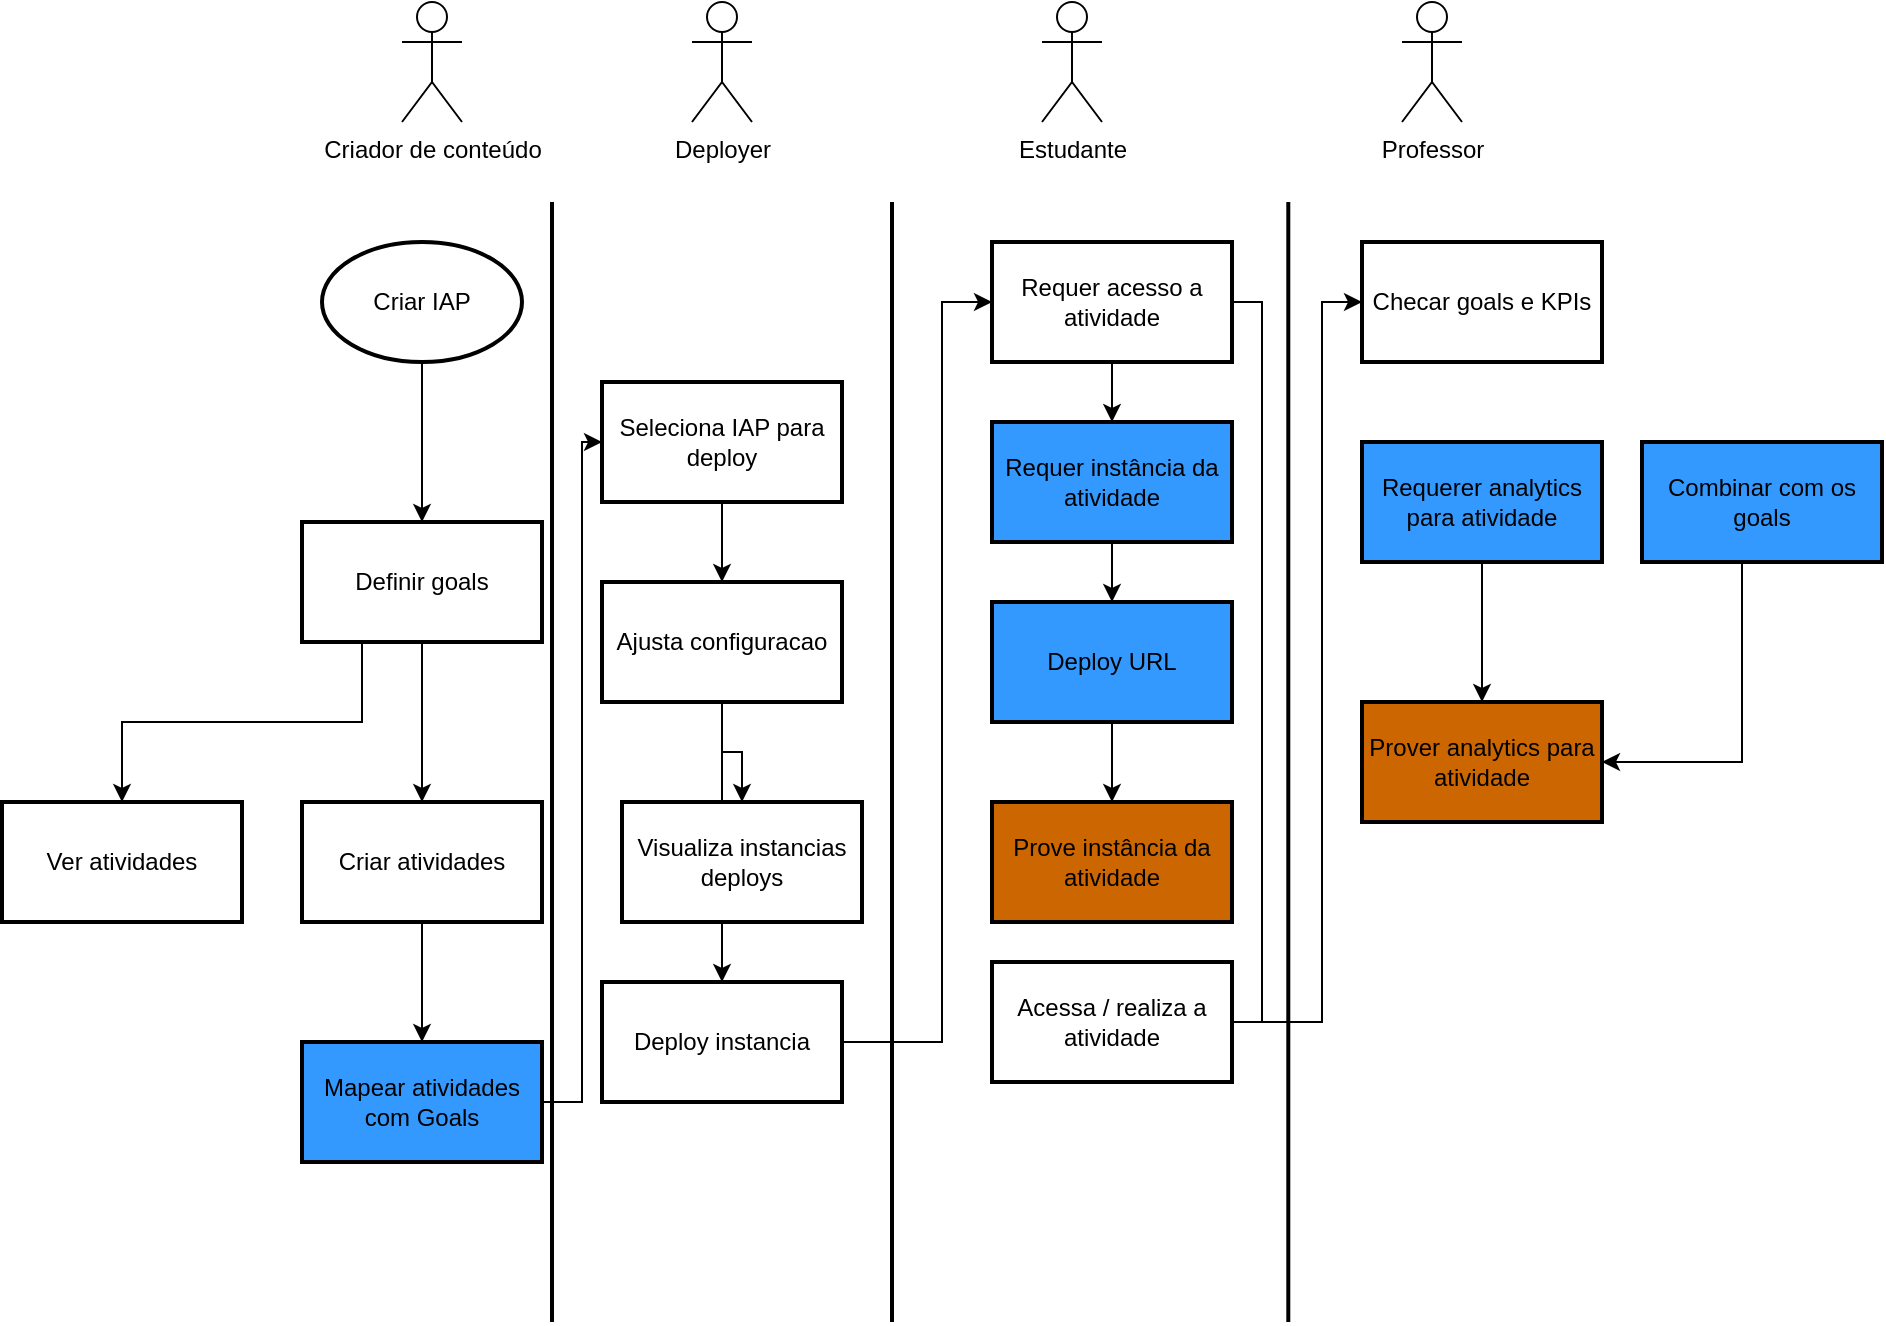 <mxfile version="25.0.1">
  <diagram name="Página-1" id="Pxpk_wkiZfeJBbSWXRY9">
    <mxGraphModel dx="2117" dy="1726" grid="1" gridSize="10" guides="1" tooltips="1" connect="1" arrows="1" fold="1" page="1" pageScale="1" pageWidth="827" pageHeight="1169" math="0" shadow="0">
      <root>
        <mxCell id="0" />
        <mxCell id="1" parent="0" />
        <mxCell id="Mva4p1PL5msaAhHYktmW-2" value="" style="line;strokeWidth=2;direction=south;html=1;" parent="1" vertex="1">
          <mxGeometry x="-530" y="40" width="10" height="560" as="geometry" />
        </mxCell>
        <mxCell id="Mva4p1PL5msaAhHYktmW-3" value="" style="line;strokeWidth=2;direction=south;html=1;" parent="1" vertex="1">
          <mxGeometry x="-360" y="40" width="10" height="560" as="geometry" />
        </mxCell>
        <mxCell id="Mva4p1PL5msaAhHYktmW-4" value="" style="line;strokeWidth=2;direction=south;html=1;" parent="1" vertex="1">
          <mxGeometry x="-170" y="40" width="26.3" height="560" as="geometry" />
        </mxCell>
        <mxCell id="Mva4p1PL5msaAhHYktmW-8" value="Criador de conteúdo" style="shape=umlActor;verticalLabelPosition=bottom;verticalAlign=top;html=1;outlineConnect=0;" parent="1" vertex="1">
          <mxGeometry x="-600" y="-60" width="30" height="60" as="geometry" />
        </mxCell>
        <mxCell id="Mva4p1PL5msaAhHYktmW-11" value="Deployer" style="shape=umlActor;verticalLabelPosition=bottom;verticalAlign=top;html=1;outlineConnect=0;" parent="1" vertex="1">
          <mxGeometry x="-455" y="-60" width="30" height="60" as="geometry" />
        </mxCell>
        <mxCell id="Mva4p1PL5msaAhHYktmW-12" value="Estudante" style="shape=umlActor;verticalLabelPosition=bottom;verticalAlign=top;html=1;outlineConnect=0;" parent="1" vertex="1">
          <mxGeometry x="-280" y="-60" width="30" height="60" as="geometry" />
        </mxCell>
        <mxCell id="Mva4p1PL5msaAhHYktmW-13" value="Professor" style="shape=umlActor;verticalLabelPosition=bottom;verticalAlign=top;html=1;outlineConnect=0;" parent="1" vertex="1">
          <mxGeometry x="-100" y="-60" width="30" height="60" as="geometry" />
        </mxCell>
        <mxCell id="Mva4p1PL5msaAhHYktmW-18" value="" style="edgeStyle=orthogonalEdgeStyle;rounded=0;orthogonalLoop=1;jettySize=auto;html=1;" parent="1" source="Mva4p1PL5msaAhHYktmW-16" target="Mva4p1PL5msaAhHYktmW-17" edge="1">
          <mxGeometry relative="1" as="geometry" />
        </mxCell>
        <mxCell id="Mva4p1PL5msaAhHYktmW-16" value="Criar IAP" style="strokeWidth=2;html=1;shape=mxgraph.flowchart.start_1;whiteSpace=wrap;" parent="1" vertex="1">
          <mxGeometry x="-640" y="60" width="100" height="60" as="geometry" />
        </mxCell>
        <mxCell id="Mva4p1PL5msaAhHYktmW-20" value="" style="edgeStyle=orthogonalEdgeStyle;rounded=0;orthogonalLoop=1;jettySize=auto;html=1;" parent="1" source="Mva4p1PL5msaAhHYktmW-17" target="Mva4p1PL5msaAhHYktmW-19" edge="1">
          <mxGeometry relative="1" as="geometry" />
        </mxCell>
        <mxCell id="Mva4p1PL5msaAhHYktmW-21" style="edgeStyle=orthogonalEdgeStyle;rounded=0;orthogonalLoop=1;jettySize=auto;html=1;exitX=0.25;exitY=1;exitDx=0;exitDy=0;entryX=0.5;entryY=0;entryDx=0;entryDy=0;" parent="1" source="Mva4p1PL5msaAhHYktmW-17" target="Mva4p1PL5msaAhHYktmW-22" edge="1">
          <mxGeometry relative="1" as="geometry">
            <mxPoint x="-740" y="310" as="targetPoint" />
          </mxGeometry>
        </mxCell>
        <mxCell id="Mva4p1PL5msaAhHYktmW-17" value="Definir goals" style="whiteSpace=wrap;html=1;strokeWidth=2;" parent="1" vertex="1">
          <mxGeometry x="-650" y="200" width="120" height="60" as="geometry" />
        </mxCell>
        <mxCell id="Mva4p1PL5msaAhHYktmW-24" value="" style="edgeStyle=orthogonalEdgeStyle;rounded=0;orthogonalLoop=1;jettySize=auto;html=1;" parent="1" source="Mva4p1PL5msaAhHYktmW-19" target="Mva4p1PL5msaAhHYktmW-23" edge="1">
          <mxGeometry relative="1" as="geometry" />
        </mxCell>
        <mxCell id="Mva4p1PL5msaAhHYktmW-19" value="Criar atividades" style="whiteSpace=wrap;html=1;strokeWidth=2;" parent="1" vertex="1">
          <mxGeometry x="-650" y="340" width="120" height="60" as="geometry" />
        </mxCell>
        <mxCell id="Mva4p1PL5msaAhHYktmW-22" value="Ver atividades" style="whiteSpace=wrap;html=1;strokeWidth=2;" parent="1" vertex="1">
          <mxGeometry x="-800" y="340" width="120" height="60" as="geometry" />
        </mxCell>
        <mxCell id="Mva4p1PL5msaAhHYktmW-35" style="edgeStyle=orthogonalEdgeStyle;rounded=0;orthogonalLoop=1;jettySize=auto;html=1;" parent="1" source="Mva4p1PL5msaAhHYktmW-23" target="Mva4p1PL5msaAhHYktmW-30" edge="1">
          <mxGeometry relative="1" as="geometry">
            <Array as="points">
              <mxPoint x="-510" y="490" />
              <mxPoint x="-510" y="160" />
            </Array>
          </mxGeometry>
        </mxCell>
        <mxCell id="Mva4p1PL5msaAhHYktmW-23" value="Mapear atividades com Goals" style="whiteSpace=wrap;html=1;strokeWidth=2;fillColor=#3399FF;" parent="1" vertex="1">
          <mxGeometry x="-650" y="460" width="120" height="60" as="geometry" />
        </mxCell>
        <mxCell id="Mva4p1PL5msaAhHYktmW-32" value="" style="edgeStyle=orthogonalEdgeStyle;rounded=0;orthogonalLoop=1;jettySize=auto;html=1;" parent="1" source="Mva4p1PL5msaAhHYktmW-30" target="Mva4p1PL5msaAhHYktmW-31" edge="1">
          <mxGeometry relative="1" as="geometry" />
        </mxCell>
        <mxCell id="Mva4p1PL5msaAhHYktmW-30" value="Seleciona IAP para deploy" style="whiteSpace=wrap;html=1;strokeWidth=2;" parent="1" vertex="1">
          <mxGeometry x="-500" y="130" width="120" height="60" as="geometry" />
        </mxCell>
        <mxCell id="Mva4p1PL5msaAhHYktmW-34" value="" style="edgeStyle=orthogonalEdgeStyle;rounded=0;orthogonalLoop=1;jettySize=auto;html=1;" parent="1" source="Mva4p1PL5msaAhHYktmW-31" target="Mva4p1PL5msaAhHYktmW-33" edge="1">
          <mxGeometry relative="1" as="geometry" />
        </mxCell>
        <mxCell id="Mva4p1PL5msaAhHYktmW-36" style="edgeStyle=orthogonalEdgeStyle;rounded=0;orthogonalLoop=1;jettySize=auto;html=1;entryX=0.5;entryY=0;entryDx=0;entryDy=0;" parent="1" source="Mva4p1PL5msaAhHYktmW-31" target="Mva4p1PL5msaAhHYktmW-37" edge="1">
          <mxGeometry relative="1" as="geometry">
            <mxPoint x="-400" y="370" as="targetPoint" />
          </mxGeometry>
        </mxCell>
        <mxCell id="Mva4p1PL5msaAhHYktmW-31" value="Ajusta configuracao" style="whiteSpace=wrap;html=1;strokeWidth=2;" parent="1" vertex="1">
          <mxGeometry x="-500" y="230" width="120" height="60" as="geometry" />
        </mxCell>
        <mxCell id="Mva4p1PL5msaAhHYktmW-42" value="" style="edgeStyle=orthogonalEdgeStyle;rounded=0;orthogonalLoop=1;jettySize=auto;html=1;" parent="1" source="Mva4p1PL5msaAhHYktmW-33" target="Mva4p1PL5msaAhHYktmW-41" edge="1">
          <mxGeometry relative="1" as="geometry">
            <Array as="points">
              <mxPoint x="-330" y="460" />
              <mxPoint x="-330" y="90" />
            </Array>
          </mxGeometry>
        </mxCell>
        <mxCell id="Mva4p1PL5msaAhHYktmW-33" value="Deploy instancia" style="whiteSpace=wrap;html=1;strokeWidth=2;" parent="1" vertex="1">
          <mxGeometry x="-500" y="430" width="120" height="60" as="geometry" />
        </mxCell>
        <mxCell id="Mva4p1PL5msaAhHYktmW-37" value="Visualiza instancias deploys" style="whiteSpace=wrap;html=1;strokeWidth=2;" parent="1" vertex="1">
          <mxGeometry x="-490" y="340" width="120" height="60" as="geometry" />
        </mxCell>
        <mxCell id="Mva4p1PL5msaAhHYktmW-46" value="" style="edgeStyle=orthogonalEdgeStyle;rounded=0;orthogonalLoop=1;jettySize=auto;html=1;" parent="1" source="Mva4p1PL5msaAhHYktmW-41" target="Mva4p1PL5msaAhHYktmW-45" edge="1">
          <mxGeometry relative="1" as="geometry" />
        </mxCell>
        <mxCell id="Mva4p1PL5msaAhHYktmW-51" style="edgeStyle=orthogonalEdgeStyle;rounded=0;orthogonalLoop=1;jettySize=auto;html=1;entryX=0;entryY=0.5;entryDx=0;entryDy=0;" parent="1" source="Mva4p1PL5msaAhHYktmW-41" target="Mva4p1PL5msaAhHYktmW-52" edge="1">
          <mxGeometry relative="1" as="geometry">
            <mxPoint x="-330" y="450" as="targetPoint" />
            <Array as="points">
              <mxPoint x="-170" y="90" />
              <mxPoint x="-170" y="450" />
            </Array>
          </mxGeometry>
        </mxCell>
        <mxCell id="Mva4p1PL5msaAhHYktmW-41" value="Requer acesso a atividade" style="whiteSpace=wrap;html=1;strokeWidth=2;" parent="1" vertex="1">
          <mxGeometry x="-305" y="60" width="120" height="60" as="geometry" />
        </mxCell>
        <mxCell id="Mva4p1PL5msaAhHYktmW-48" value="" style="edgeStyle=orthogonalEdgeStyle;rounded=0;orthogonalLoop=1;jettySize=auto;html=1;" parent="1" source="Mva4p1PL5msaAhHYktmW-45" target="Mva4p1PL5msaAhHYktmW-47" edge="1">
          <mxGeometry relative="1" as="geometry" />
        </mxCell>
        <mxCell id="Mva4p1PL5msaAhHYktmW-45" value="Requer instância da atividade" style="whiteSpace=wrap;html=1;strokeWidth=2;fillColor=#3399FF;" parent="1" vertex="1">
          <mxGeometry x="-305" y="150" width="120" height="60" as="geometry" />
        </mxCell>
        <mxCell id="Mva4p1PL5msaAhHYktmW-50" value="" style="edgeStyle=orthogonalEdgeStyle;rounded=0;orthogonalLoop=1;jettySize=auto;html=1;" parent="1" source="Mva4p1PL5msaAhHYktmW-47" target="Mva4p1PL5msaAhHYktmW-49" edge="1">
          <mxGeometry relative="1" as="geometry" />
        </mxCell>
        <mxCell id="Mva4p1PL5msaAhHYktmW-47" value="Deploy URL" style="whiteSpace=wrap;html=1;fillColor=#3399FF;strokeWidth=2;" parent="1" vertex="1">
          <mxGeometry x="-305" y="240" width="120" height="60" as="geometry" />
        </mxCell>
        <mxCell id="Mva4p1PL5msaAhHYktmW-49" value="Prove instância da atividade" style="whiteSpace=wrap;html=1;fillColor=#CC6600;strokeWidth=2;" parent="1" vertex="1">
          <mxGeometry x="-305" y="340" width="120" height="60" as="geometry" />
        </mxCell>
        <mxCell id="Mva4p1PL5msaAhHYktmW-54" style="edgeStyle=orthogonalEdgeStyle;rounded=0;orthogonalLoop=1;jettySize=auto;html=1;entryX=0;entryY=0.5;entryDx=0;entryDy=0;" parent="1" source="Mva4p1PL5msaAhHYktmW-52" target="Mva4p1PL5msaAhHYktmW-55" edge="1">
          <mxGeometry relative="1" as="geometry">
            <mxPoint x="-130" y="90" as="targetPoint" />
            <Array as="points">
              <mxPoint x="-140" y="450" />
              <mxPoint x="-140" y="90" />
            </Array>
          </mxGeometry>
        </mxCell>
        <mxCell id="Mva4p1PL5msaAhHYktmW-52" value="Acessa / realiza a atividade" style="whiteSpace=wrap;html=1;strokeWidth=2;" parent="1" vertex="1">
          <mxGeometry x="-305" y="420" width="120" height="60" as="geometry" />
        </mxCell>
        <mxCell id="Mva4p1PL5msaAhHYktmW-55" value="Checar goals e KPIs" style="whiteSpace=wrap;html=1;strokeWidth=2;" parent="1" vertex="1">
          <mxGeometry x="-120" y="60" width="120" height="60" as="geometry" />
        </mxCell>
        <mxCell id="Mva4p1PL5msaAhHYktmW-60" style="edgeStyle=orthogonalEdgeStyle;rounded=0;orthogonalLoop=1;jettySize=auto;html=1;entryX=0.5;entryY=0;entryDx=0;entryDy=0;" parent="1" source="Mva4p1PL5msaAhHYktmW-56" target="Mva4p1PL5msaAhHYktmW-58" edge="1">
          <mxGeometry relative="1" as="geometry" />
        </mxCell>
        <mxCell id="Mva4p1PL5msaAhHYktmW-56" value="Requerer analytics para atividade" style="whiteSpace=wrap;html=1;strokeWidth=2;fillColor=#3399FF;" parent="1" vertex="1">
          <mxGeometry x="-120" y="160" width="120" height="60" as="geometry" />
        </mxCell>
        <mxCell id="Mva4p1PL5msaAhHYktmW-61" style="edgeStyle=orthogonalEdgeStyle;rounded=0;orthogonalLoop=1;jettySize=auto;html=1;entryX=1;entryY=0.5;entryDx=0;entryDy=0;" parent="1" source="Mva4p1PL5msaAhHYktmW-57" target="Mva4p1PL5msaAhHYktmW-58" edge="1">
          <mxGeometry relative="1" as="geometry">
            <Array as="points">
              <mxPoint x="70" y="320" />
            </Array>
          </mxGeometry>
        </mxCell>
        <mxCell id="Mva4p1PL5msaAhHYktmW-57" value="Combinar com os goals" style="whiteSpace=wrap;html=1;strokeWidth=2;fillColor=#3399FF;" parent="1" vertex="1">
          <mxGeometry x="20" y="160" width="120" height="60" as="geometry" />
        </mxCell>
        <mxCell id="Mva4p1PL5msaAhHYktmW-58" value="Prover analytics para atividade" style="whiteSpace=wrap;html=1;fillColor=#CC6600;strokeWidth=2;" parent="1" vertex="1">
          <mxGeometry x="-120" y="290" width="120" height="60" as="geometry" />
        </mxCell>
      </root>
    </mxGraphModel>
  </diagram>
</mxfile>
